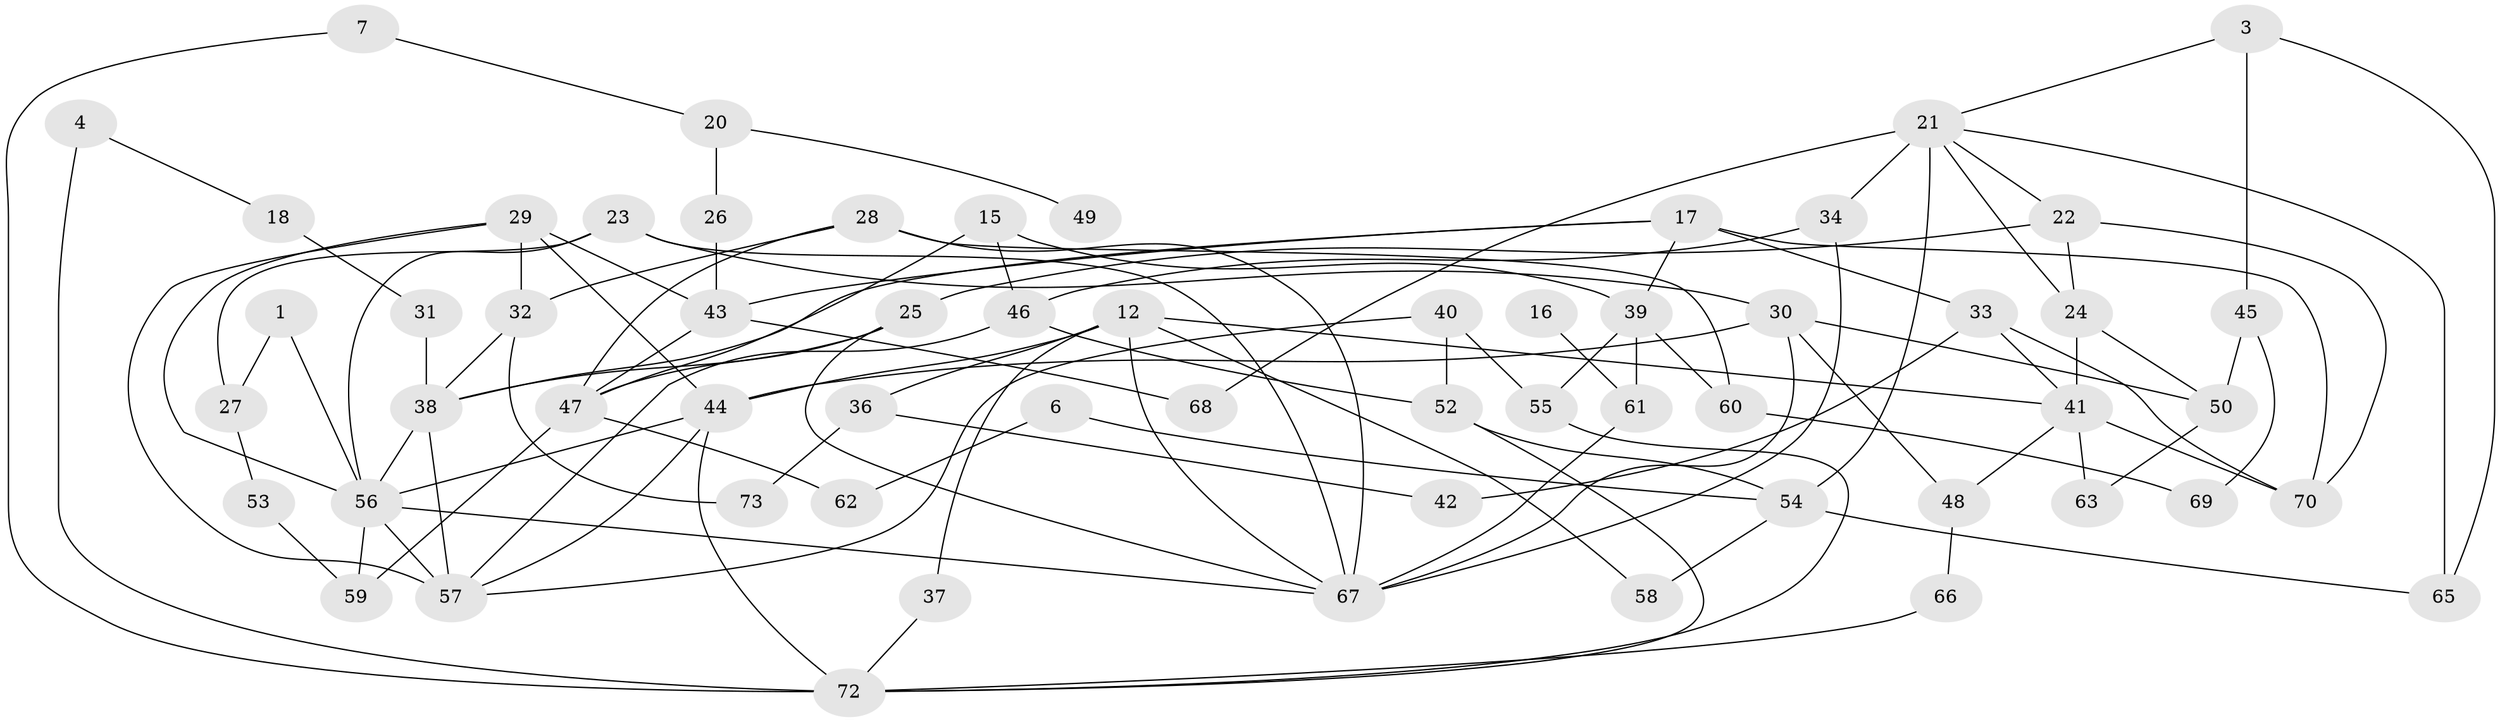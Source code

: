 // original degree distribution, {2: 0.2827586206896552, 4: 0.2, 1: 0.19310344827586207, 3: 0.14482758620689656, 5: 0.041379310344827586, 0: 0.07586206896551724, 7: 0.020689655172413793, 6: 0.041379310344827586}
// Generated by graph-tools (version 1.1) at 2025/00/03/09/25 03:00:42]
// undirected, 60 vertices, 109 edges
graph export_dot {
graph [start="1"]
  node [color=gray90,style=filled];
  1;
  3;
  4;
  6;
  7;
  12;
  15;
  16;
  17;
  18;
  20;
  21;
  22;
  23;
  24;
  25;
  26;
  27;
  28;
  29;
  30;
  31;
  32;
  33;
  34;
  36;
  37;
  38;
  39;
  40;
  41;
  42;
  43;
  44;
  45;
  46;
  47;
  48;
  49;
  50;
  52;
  53;
  54;
  55;
  56;
  57;
  58;
  59;
  60;
  61;
  62;
  63;
  65;
  66;
  67;
  68;
  69;
  70;
  72;
  73;
  1 -- 27 [weight=1.0];
  1 -- 56 [weight=1.0];
  3 -- 21 [weight=1.0];
  3 -- 45 [weight=1.0];
  3 -- 65 [weight=1.0];
  4 -- 18 [weight=1.0];
  4 -- 72 [weight=2.0];
  6 -- 54 [weight=1.0];
  6 -- 62 [weight=1.0];
  7 -- 20 [weight=1.0];
  7 -- 72 [weight=1.0];
  12 -- 36 [weight=1.0];
  12 -- 37 [weight=1.0];
  12 -- 41 [weight=1.0];
  12 -- 44 [weight=1.0];
  12 -- 58 [weight=2.0];
  12 -- 67 [weight=1.0];
  15 -- 39 [weight=1.0];
  15 -- 46 [weight=1.0];
  15 -- 47 [weight=1.0];
  16 -- 61 [weight=1.0];
  17 -- 33 [weight=2.0];
  17 -- 38 [weight=1.0];
  17 -- 39 [weight=1.0];
  17 -- 43 [weight=1.0];
  17 -- 70 [weight=1.0];
  18 -- 31 [weight=1.0];
  20 -- 26 [weight=1.0];
  20 -- 49 [weight=1.0];
  21 -- 22 [weight=1.0];
  21 -- 24 [weight=1.0];
  21 -- 34 [weight=1.0];
  21 -- 54 [weight=2.0];
  21 -- 65 [weight=1.0];
  21 -- 68 [weight=1.0];
  22 -- 24 [weight=1.0];
  22 -- 25 [weight=1.0];
  22 -- 70 [weight=1.0];
  23 -- 27 [weight=1.0];
  23 -- 30 [weight=1.0];
  23 -- 56 [weight=1.0];
  23 -- 67 [weight=1.0];
  24 -- 41 [weight=1.0];
  24 -- 50 [weight=1.0];
  25 -- 38 [weight=1.0];
  25 -- 47 [weight=1.0];
  25 -- 67 [weight=1.0];
  26 -- 43 [weight=1.0];
  27 -- 53 [weight=1.0];
  28 -- 32 [weight=1.0];
  28 -- 47 [weight=1.0];
  28 -- 60 [weight=1.0];
  28 -- 67 [weight=1.0];
  29 -- 32 [weight=1.0];
  29 -- 43 [weight=1.0];
  29 -- 44 [weight=1.0];
  29 -- 56 [weight=1.0];
  29 -- 57 [weight=2.0];
  30 -- 44 [weight=1.0];
  30 -- 48 [weight=1.0];
  30 -- 50 [weight=1.0];
  30 -- 67 [weight=1.0];
  31 -- 38 [weight=1.0];
  32 -- 38 [weight=1.0];
  32 -- 73 [weight=1.0];
  33 -- 41 [weight=1.0];
  33 -- 42 [weight=1.0];
  33 -- 70 [weight=1.0];
  34 -- 46 [weight=1.0];
  34 -- 67 [weight=1.0];
  36 -- 42 [weight=1.0];
  36 -- 73 [weight=1.0];
  37 -- 72 [weight=1.0];
  38 -- 56 [weight=1.0];
  38 -- 57 [weight=1.0];
  39 -- 55 [weight=1.0];
  39 -- 60 [weight=1.0];
  39 -- 61 [weight=2.0];
  40 -- 52 [weight=1.0];
  40 -- 55 [weight=1.0];
  40 -- 57 [weight=1.0];
  41 -- 48 [weight=1.0];
  41 -- 63 [weight=1.0];
  41 -- 70 [weight=1.0];
  43 -- 47 [weight=1.0];
  43 -- 68 [weight=1.0];
  44 -- 56 [weight=1.0];
  44 -- 57 [weight=1.0];
  44 -- 72 [weight=1.0];
  45 -- 50 [weight=1.0];
  45 -- 69 [weight=1.0];
  46 -- 52 [weight=1.0];
  46 -- 57 [weight=1.0];
  47 -- 59 [weight=1.0];
  47 -- 62 [weight=1.0];
  48 -- 66 [weight=1.0];
  50 -- 63 [weight=1.0];
  52 -- 54 [weight=1.0];
  52 -- 72 [weight=1.0];
  53 -- 59 [weight=1.0];
  54 -- 58 [weight=1.0];
  54 -- 65 [weight=1.0];
  55 -- 72 [weight=1.0];
  56 -- 57 [weight=1.0];
  56 -- 59 [weight=1.0];
  56 -- 67 [weight=1.0];
  60 -- 69 [weight=1.0];
  61 -- 67 [weight=1.0];
  66 -- 72 [weight=1.0];
}
